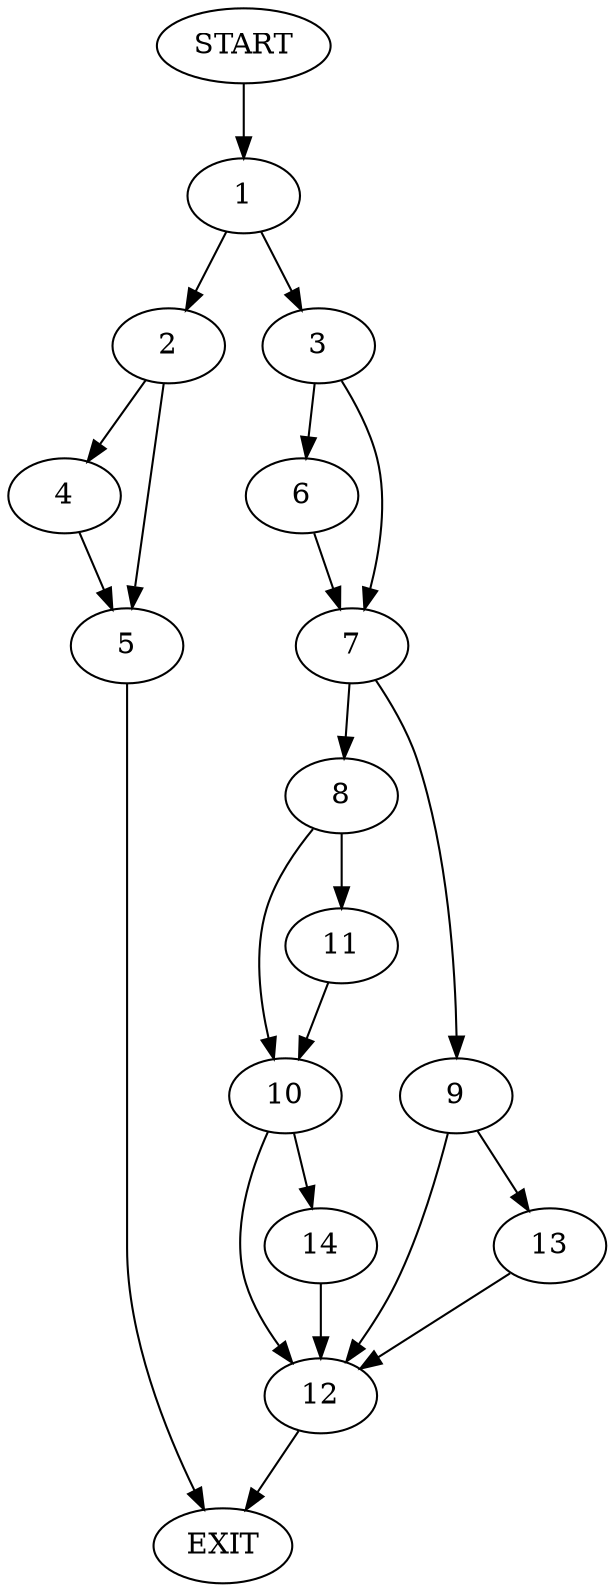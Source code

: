 digraph {
0 [label="START"]
15 [label="EXIT"]
0 -> 1
1 -> 2
1 -> 3
2 -> 4
2 -> 5
3 -> 6
3 -> 7
4 -> 5
5 -> 15
7 -> 8
7 -> 9
6 -> 7
8 -> 10
8 -> 11
9 -> 12
9 -> 13
11 -> 10
10 -> 14
10 -> 12
12 -> 15
14 -> 12
13 -> 12
}
